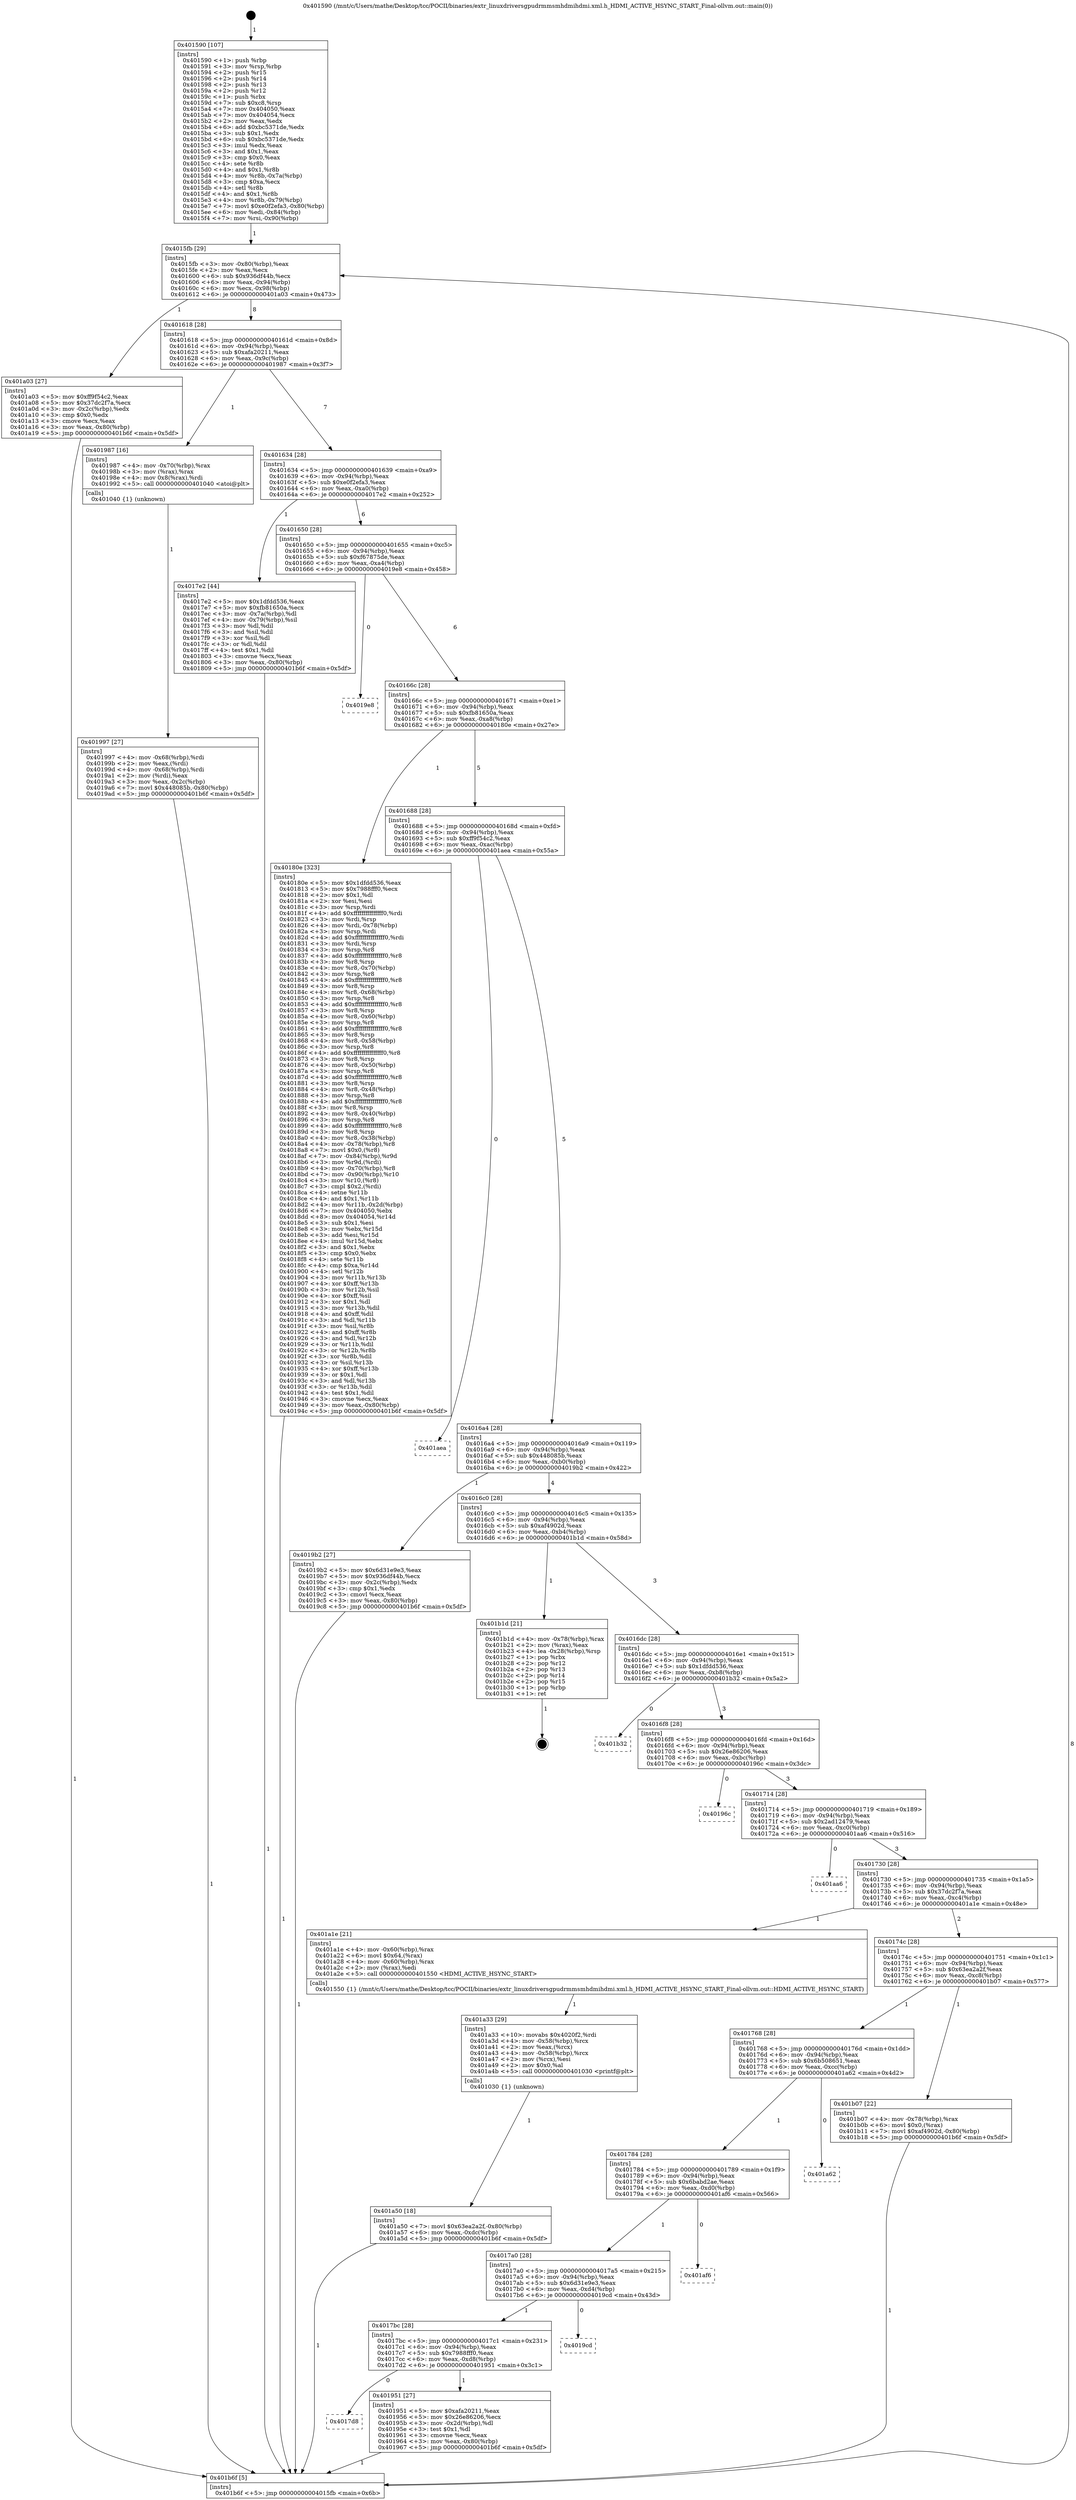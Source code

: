 digraph "0x401590" {
  label = "0x401590 (/mnt/c/Users/mathe/Desktop/tcc/POCII/binaries/extr_linuxdriversgpudrmmsmhdmihdmi.xml.h_HDMI_ACTIVE_HSYNC_START_Final-ollvm.out::main(0))"
  labelloc = "t"
  node[shape=record]

  Entry [label="",width=0.3,height=0.3,shape=circle,fillcolor=black,style=filled]
  "0x4015fb" [label="{
     0x4015fb [29]\l
     | [instrs]\l
     &nbsp;&nbsp;0x4015fb \<+3\>: mov -0x80(%rbp),%eax\l
     &nbsp;&nbsp;0x4015fe \<+2\>: mov %eax,%ecx\l
     &nbsp;&nbsp;0x401600 \<+6\>: sub $0x936df44b,%ecx\l
     &nbsp;&nbsp;0x401606 \<+6\>: mov %eax,-0x94(%rbp)\l
     &nbsp;&nbsp;0x40160c \<+6\>: mov %ecx,-0x98(%rbp)\l
     &nbsp;&nbsp;0x401612 \<+6\>: je 0000000000401a03 \<main+0x473\>\l
  }"]
  "0x401a03" [label="{
     0x401a03 [27]\l
     | [instrs]\l
     &nbsp;&nbsp;0x401a03 \<+5\>: mov $0xff9f54c2,%eax\l
     &nbsp;&nbsp;0x401a08 \<+5\>: mov $0x37dc2f7a,%ecx\l
     &nbsp;&nbsp;0x401a0d \<+3\>: mov -0x2c(%rbp),%edx\l
     &nbsp;&nbsp;0x401a10 \<+3\>: cmp $0x0,%edx\l
     &nbsp;&nbsp;0x401a13 \<+3\>: cmove %ecx,%eax\l
     &nbsp;&nbsp;0x401a16 \<+3\>: mov %eax,-0x80(%rbp)\l
     &nbsp;&nbsp;0x401a19 \<+5\>: jmp 0000000000401b6f \<main+0x5df\>\l
  }"]
  "0x401618" [label="{
     0x401618 [28]\l
     | [instrs]\l
     &nbsp;&nbsp;0x401618 \<+5\>: jmp 000000000040161d \<main+0x8d\>\l
     &nbsp;&nbsp;0x40161d \<+6\>: mov -0x94(%rbp),%eax\l
     &nbsp;&nbsp;0x401623 \<+5\>: sub $0xafa20211,%eax\l
     &nbsp;&nbsp;0x401628 \<+6\>: mov %eax,-0x9c(%rbp)\l
     &nbsp;&nbsp;0x40162e \<+6\>: je 0000000000401987 \<main+0x3f7\>\l
  }"]
  Exit [label="",width=0.3,height=0.3,shape=circle,fillcolor=black,style=filled,peripheries=2]
  "0x401987" [label="{
     0x401987 [16]\l
     | [instrs]\l
     &nbsp;&nbsp;0x401987 \<+4\>: mov -0x70(%rbp),%rax\l
     &nbsp;&nbsp;0x40198b \<+3\>: mov (%rax),%rax\l
     &nbsp;&nbsp;0x40198e \<+4\>: mov 0x8(%rax),%rdi\l
     &nbsp;&nbsp;0x401992 \<+5\>: call 0000000000401040 \<atoi@plt\>\l
     | [calls]\l
     &nbsp;&nbsp;0x401040 \{1\} (unknown)\l
  }"]
  "0x401634" [label="{
     0x401634 [28]\l
     | [instrs]\l
     &nbsp;&nbsp;0x401634 \<+5\>: jmp 0000000000401639 \<main+0xa9\>\l
     &nbsp;&nbsp;0x401639 \<+6\>: mov -0x94(%rbp),%eax\l
     &nbsp;&nbsp;0x40163f \<+5\>: sub $0xe0f2efa3,%eax\l
     &nbsp;&nbsp;0x401644 \<+6\>: mov %eax,-0xa0(%rbp)\l
     &nbsp;&nbsp;0x40164a \<+6\>: je 00000000004017e2 \<main+0x252\>\l
  }"]
  "0x401a50" [label="{
     0x401a50 [18]\l
     | [instrs]\l
     &nbsp;&nbsp;0x401a50 \<+7\>: movl $0x63ea2a2f,-0x80(%rbp)\l
     &nbsp;&nbsp;0x401a57 \<+6\>: mov %eax,-0xdc(%rbp)\l
     &nbsp;&nbsp;0x401a5d \<+5\>: jmp 0000000000401b6f \<main+0x5df\>\l
  }"]
  "0x4017e2" [label="{
     0x4017e2 [44]\l
     | [instrs]\l
     &nbsp;&nbsp;0x4017e2 \<+5\>: mov $0x1dfdd536,%eax\l
     &nbsp;&nbsp;0x4017e7 \<+5\>: mov $0xfb81650a,%ecx\l
     &nbsp;&nbsp;0x4017ec \<+3\>: mov -0x7a(%rbp),%dl\l
     &nbsp;&nbsp;0x4017ef \<+4\>: mov -0x79(%rbp),%sil\l
     &nbsp;&nbsp;0x4017f3 \<+3\>: mov %dl,%dil\l
     &nbsp;&nbsp;0x4017f6 \<+3\>: and %sil,%dil\l
     &nbsp;&nbsp;0x4017f9 \<+3\>: xor %sil,%dl\l
     &nbsp;&nbsp;0x4017fc \<+3\>: or %dl,%dil\l
     &nbsp;&nbsp;0x4017ff \<+4\>: test $0x1,%dil\l
     &nbsp;&nbsp;0x401803 \<+3\>: cmovne %ecx,%eax\l
     &nbsp;&nbsp;0x401806 \<+3\>: mov %eax,-0x80(%rbp)\l
     &nbsp;&nbsp;0x401809 \<+5\>: jmp 0000000000401b6f \<main+0x5df\>\l
  }"]
  "0x401650" [label="{
     0x401650 [28]\l
     | [instrs]\l
     &nbsp;&nbsp;0x401650 \<+5\>: jmp 0000000000401655 \<main+0xc5\>\l
     &nbsp;&nbsp;0x401655 \<+6\>: mov -0x94(%rbp),%eax\l
     &nbsp;&nbsp;0x40165b \<+5\>: sub $0xf67875de,%eax\l
     &nbsp;&nbsp;0x401660 \<+6\>: mov %eax,-0xa4(%rbp)\l
     &nbsp;&nbsp;0x401666 \<+6\>: je 00000000004019e8 \<main+0x458\>\l
  }"]
  "0x401b6f" [label="{
     0x401b6f [5]\l
     | [instrs]\l
     &nbsp;&nbsp;0x401b6f \<+5\>: jmp 00000000004015fb \<main+0x6b\>\l
  }"]
  "0x401590" [label="{
     0x401590 [107]\l
     | [instrs]\l
     &nbsp;&nbsp;0x401590 \<+1\>: push %rbp\l
     &nbsp;&nbsp;0x401591 \<+3\>: mov %rsp,%rbp\l
     &nbsp;&nbsp;0x401594 \<+2\>: push %r15\l
     &nbsp;&nbsp;0x401596 \<+2\>: push %r14\l
     &nbsp;&nbsp;0x401598 \<+2\>: push %r13\l
     &nbsp;&nbsp;0x40159a \<+2\>: push %r12\l
     &nbsp;&nbsp;0x40159c \<+1\>: push %rbx\l
     &nbsp;&nbsp;0x40159d \<+7\>: sub $0xc8,%rsp\l
     &nbsp;&nbsp;0x4015a4 \<+7\>: mov 0x404050,%eax\l
     &nbsp;&nbsp;0x4015ab \<+7\>: mov 0x404054,%ecx\l
     &nbsp;&nbsp;0x4015b2 \<+2\>: mov %eax,%edx\l
     &nbsp;&nbsp;0x4015b4 \<+6\>: add $0xbc5371de,%edx\l
     &nbsp;&nbsp;0x4015ba \<+3\>: sub $0x1,%edx\l
     &nbsp;&nbsp;0x4015bd \<+6\>: sub $0xbc5371de,%edx\l
     &nbsp;&nbsp;0x4015c3 \<+3\>: imul %edx,%eax\l
     &nbsp;&nbsp;0x4015c6 \<+3\>: and $0x1,%eax\l
     &nbsp;&nbsp;0x4015c9 \<+3\>: cmp $0x0,%eax\l
     &nbsp;&nbsp;0x4015cc \<+4\>: sete %r8b\l
     &nbsp;&nbsp;0x4015d0 \<+4\>: and $0x1,%r8b\l
     &nbsp;&nbsp;0x4015d4 \<+4\>: mov %r8b,-0x7a(%rbp)\l
     &nbsp;&nbsp;0x4015d8 \<+3\>: cmp $0xa,%ecx\l
     &nbsp;&nbsp;0x4015db \<+4\>: setl %r8b\l
     &nbsp;&nbsp;0x4015df \<+4\>: and $0x1,%r8b\l
     &nbsp;&nbsp;0x4015e3 \<+4\>: mov %r8b,-0x79(%rbp)\l
     &nbsp;&nbsp;0x4015e7 \<+7\>: movl $0xe0f2efa3,-0x80(%rbp)\l
     &nbsp;&nbsp;0x4015ee \<+6\>: mov %edi,-0x84(%rbp)\l
     &nbsp;&nbsp;0x4015f4 \<+7\>: mov %rsi,-0x90(%rbp)\l
  }"]
  "0x401a33" [label="{
     0x401a33 [29]\l
     | [instrs]\l
     &nbsp;&nbsp;0x401a33 \<+10\>: movabs $0x4020f2,%rdi\l
     &nbsp;&nbsp;0x401a3d \<+4\>: mov -0x58(%rbp),%rcx\l
     &nbsp;&nbsp;0x401a41 \<+2\>: mov %eax,(%rcx)\l
     &nbsp;&nbsp;0x401a43 \<+4\>: mov -0x58(%rbp),%rcx\l
     &nbsp;&nbsp;0x401a47 \<+2\>: mov (%rcx),%esi\l
     &nbsp;&nbsp;0x401a49 \<+2\>: mov $0x0,%al\l
     &nbsp;&nbsp;0x401a4b \<+5\>: call 0000000000401030 \<printf@plt\>\l
     | [calls]\l
     &nbsp;&nbsp;0x401030 \{1\} (unknown)\l
  }"]
  "0x4019e8" [label="{
     0x4019e8\l
  }", style=dashed]
  "0x40166c" [label="{
     0x40166c [28]\l
     | [instrs]\l
     &nbsp;&nbsp;0x40166c \<+5\>: jmp 0000000000401671 \<main+0xe1\>\l
     &nbsp;&nbsp;0x401671 \<+6\>: mov -0x94(%rbp),%eax\l
     &nbsp;&nbsp;0x401677 \<+5\>: sub $0xfb81650a,%eax\l
     &nbsp;&nbsp;0x40167c \<+6\>: mov %eax,-0xa8(%rbp)\l
     &nbsp;&nbsp;0x401682 \<+6\>: je 000000000040180e \<main+0x27e\>\l
  }"]
  "0x401997" [label="{
     0x401997 [27]\l
     | [instrs]\l
     &nbsp;&nbsp;0x401997 \<+4\>: mov -0x68(%rbp),%rdi\l
     &nbsp;&nbsp;0x40199b \<+2\>: mov %eax,(%rdi)\l
     &nbsp;&nbsp;0x40199d \<+4\>: mov -0x68(%rbp),%rdi\l
     &nbsp;&nbsp;0x4019a1 \<+2\>: mov (%rdi),%eax\l
     &nbsp;&nbsp;0x4019a3 \<+3\>: mov %eax,-0x2c(%rbp)\l
     &nbsp;&nbsp;0x4019a6 \<+7\>: movl $0x448085b,-0x80(%rbp)\l
     &nbsp;&nbsp;0x4019ad \<+5\>: jmp 0000000000401b6f \<main+0x5df\>\l
  }"]
  "0x40180e" [label="{
     0x40180e [323]\l
     | [instrs]\l
     &nbsp;&nbsp;0x40180e \<+5\>: mov $0x1dfdd536,%eax\l
     &nbsp;&nbsp;0x401813 \<+5\>: mov $0x7988fff0,%ecx\l
     &nbsp;&nbsp;0x401818 \<+2\>: mov $0x1,%dl\l
     &nbsp;&nbsp;0x40181a \<+2\>: xor %esi,%esi\l
     &nbsp;&nbsp;0x40181c \<+3\>: mov %rsp,%rdi\l
     &nbsp;&nbsp;0x40181f \<+4\>: add $0xfffffffffffffff0,%rdi\l
     &nbsp;&nbsp;0x401823 \<+3\>: mov %rdi,%rsp\l
     &nbsp;&nbsp;0x401826 \<+4\>: mov %rdi,-0x78(%rbp)\l
     &nbsp;&nbsp;0x40182a \<+3\>: mov %rsp,%rdi\l
     &nbsp;&nbsp;0x40182d \<+4\>: add $0xfffffffffffffff0,%rdi\l
     &nbsp;&nbsp;0x401831 \<+3\>: mov %rdi,%rsp\l
     &nbsp;&nbsp;0x401834 \<+3\>: mov %rsp,%r8\l
     &nbsp;&nbsp;0x401837 \<+4\>: add $0xfffffffffffffff0,%r8\l
     &nbsp;&nbsp;0x40183b \<+3\>: mov %r8,%rsp\l
     &nbsp;&nbsp;0x40183e \<+4\>: mov %r8,-0x70(%rbp)\l
     &nbsp;&nbsp;0x401842 \<+3\>: mov %rsp,%r8\l
     &nbsp;&nbsp;0x401845 \<+4\>: add $0xfffffffffffffff0,%r8\l
     &nbsp;&nbsp;0x401849 \<+3\>: mov %r8,%rsp\l
     &nbsp;&nbsp;0x40184c \<+4\>: mov %r8,-0x68(%rbp)\l
     &nbsp;&nbsp;0x401850 \<+3\>: mov %rsp,%r8\l
     &nbsp;&nbsp;0x401853 \<+4\>: add $0xfffffffffffffff0,%r8\l
     &nbsp;&nbsp;0x401857 \<+3\>: mov %r8,%rsp\l
     &nbsp;&nbsp;0x40185a \<+4\>: mov %r8,-0x60(%rbp)\l
     &nbsp;&nbsp;0x40185e \<+3\>: mov %rsp,%r8\l
     &nbsp;&nbsp;0x401861 \<+4\>: add $0xfffffffffffffff0,%r8\l
     &nbsp;&nbsp;0x401865 \<+3\>: mov %r8,%rsp\l
     &nbsp;&nbsp;0x401868 \<+4\>: mov %r8,-0x58(%rbp)\l
     &nbsp;&nbsp;0x40186c \<+3\>: mov %rsp,%r8\l
     &nbsp;&nbsp;0x40186f \<+4\>: add $0xfffffffffffffff0,%r8\l
     &nbsp;&nbsp;0x401873 \<+3\>: mov %r8,%rsp\l
     &nbsp;&nbsp;0x401876 \<+4\>: mov %r8,-0x50(%rbp)\l
     &nbsp;&nbsp;0x40187a \<+3\>: mov %rsp,%r8\l
     &nbsp;&nbsp;0x40187d \<+4\>: add $0xfffffffffffffff0,%r8\l
     &nbsp;&nbsp;0x401881 \<+3\>: mov %r8,%rsp\l
     &nbsp;&nbsp;0x401884 \<+4\>: mov %r8,-0x48(%rbp)\l
     &nbsp;&nbsp;0x401888 \<+3\>: mov %rsp,%r8\l
     &nbsp;&nbsp;0x40188b \<+4\>: add $0xfffffffffffffff0,%r8\l
     &nbsp;&nbsp;0x40188f \<+3\>: mov %r8,%rsp\l
     &nbsp;&nbsp;0x401892 \<+4\>: mov %r8,-0x40(%rbp)\l
     &nbsp;&nbsp;0x401896 \<+3\>: mov %rsp,%r8\l
     &nbsp;&nbsp;0x401899 \<+4\>: add $0xfffffffffffffff0,%r8\l
     &nbsp;&nbsp;0x40189d \<+3\>: mov %r8,%rsp\l
     &nbsp;&nbsp;0x4018a0 \<+4\>: mov %r8,-0x38(%rbp)\l
     &nbsp;&nbsp;0x4018a4 \<+4\>: mov -0x78(%rbp),%r8\l
     &nbsp;&nbsp;0x4018a8 \<+7\>: movl $0x0,(%r8)\l
     &nbsp;&nbsp;0x4018af \<+7\>: mov -0x84(%rbp),%r9d\l
     &nbsp;&nbsp;0x4018b6 \<+3\>: mov %r9d,(%rdi)\l
     &nbsp;&nbsp;0x4018b9 \<+4\>: mov -0x70(%rbp),%r8\l
     &nbsp;&nbsp;0x4018bd \<+7\>: mov -0x90(%rbp),%r10\l
     &nbsp;&nbsp;0x4018c4 \<+3\>: mov %r10,(%r8)\l
     &nbsp;&nbsp;0x4018c7 \<+3\>: cmpl $0x2,(%rdi)\l
     &nbsp;&nbsp;0x4018ca \<+4\>: setne %r11b\l
     &nbsp;&nbsp;0x4018ce \<+4\>: and $0x1,%r11b\l
     &nbsp;&nbsp;0x4018d2 \<+4\>: mov %r11b,-0x2d(%rbp)\l
     &nbsp;&nbsp;0x4018d6 \<+7\>: mov 0x404050,%ebx\l
     &nbsp;&nbsp;0x4018dd \<+8\>: mov 0x404054,%r14d\l
     &nbsp;&nbsp;0x4018e5 \<+3\>: sub $0x1,%esi\l
     &nbsp;&nbsp;0x4018e8 \<+3\>: mov %ebx,%r15d\l
     &nbsp;&nbsp;0x4018eb \<+3\>: add %esi,%r15d\l
     &nbsp;&nbsp;0x4018ee \<+4\>: imul %r15d,%ebx\l
     &nbsp;&nbsp;0x4018f2 \<+3\>: and $0x1,%ebx\l
     &nbsp;&nbsp;0x4018f5 \<+3\>: cmp $0x0,%ebx\l
     &nbsp;&nbsp;0x4018f8 \<+4\>: sete %r11b\l
     &nbsp;&nbsp;0x4018fc \<+4\>: cmp $0xa,%r14d\l
     &nbsp;&nbsp;0x401900 \<+4\>: setl %r12b\l
     &nbsp;&nbsp;0x401904 \<+3\>: mov %r11b,%r13b\l
     &nbsp;&nbsp;0x401907 \<+4\>: xor $0xff,%r13b\l
     &nbsp;&nbsp;0x40190b \<+3\>: mov %r12b,%sil\l
     &nbsp;&nbsp;0x40190e \<+4\>: xor $0xff,%sil\l
     &nbsp;&nbsp;0x401912 \<+3\>: xor $0x1,%dl\l
     &nbsp;&nbsp;0x401915 \<+3\>: mov %r13b,%dil\l
     &nbsp;&nbsp;0x401918 \<+4\>: and $0xff,%dil\l
     &nbsp;&nbsp;0x40191c \<+3\>: and %dl,%r11b\l
     &nbsp;&nbsp;0x40191f \<+3\>: mov %sil,%r8b\l
     &nbsp;&nbsp;0x401922 \<+4\>: and $0xff,%r8b\l
     &nbsp;&nbsp;0x401926 \<+3\>: and %dl,%r12b\l
     &nbsp;&nbsp;0x401929 \<+3\>: or %r11b,%dil\l
     &nbsp;&nbsp;0x40192c \<+3\>: or %r12b,%r8b\l
     &nbsp;&nbsp;0x40192f \<+3\>: xor %r8b,%dil\l
     &nbsp;&nbsp;0x401932 \<+3\>: or %sil,%r13b\l
     &nbsp;&nbsp;0x401935 \<+4\>: xor $0xff,%r13b\l
     &nbsp;&nbsp;0x401939 \<+3\>: or $0x1,%dl\l
     &nbsp;&nbsp;0x40193c \<+3\>: and %dl,%r13b\l
     &nbsp;&nbsp;0x40193f \<+3\>: or %r13b,%dil\l
     &nbsp;&nbsp;0x401942 \<+4\>: test $0x1,%dil\l
     &nbsp;&nbsp;0x401946 \<+3\>: cmovne %ecx,%eax\l
     &nbsp;&nbsp;0x401949 \<+3\>: mov %eax,-0x80(%rbp)\l
     &nbsp;&nbsp;0x40194c \<+5\>: jmp 0000000000401b6f \<main+0x5df\>\l
  }"]
  "0x401688" [label="{
     0x401688 [28]\l
     | [instrs]\l
     &nbsp;&nbsp;0x401688 \<+5\>: jmp 000000000040168d \<main+0xfd\>\l
     &nbsp;&nbsp;0x40168d \<+6\>: mov -0x94(%rbp),%eax\l
     &nbsp;&nbsp;0x401693 \<+5\>: sub $0xff9f54c2,%eax\l
     &nbsp;&nbsp;0x401698 \<+6\>: mov %eax,-0xac(%rbp)\l
     &nbsp;&nbsp;0x40169e \<+6\>: je 0000000000401aea \<main+0x55a\>\l
  }"]
  "0x4017d8" [label="{
     0x4017d8\l
  }", style=dashed]
  "0x401951" [label="{
     0x401951 [27]\l
     | [instrs]\l
     &nbsp;&nbsp;0x401951 \<+5\>: mov $0xafa20211,%eax\l
     &nbsp;&nbsp;0x401956 \<+5\>: mov $0x26e86206,%ecx\l
     &nbsp;&nbsp;0x40195b \<+3\>: mov -0x2d(%rbp),%dl\l
     &nbsp;&nbsp;0x40195e \<+3\>: test $0x1,%dl\l
     &nbsp;&nbsp;0x401961 \<+3\>: cmovne %ecx,%eax\l
     &nbsp;&nbsp;0x401964 \<+3\>: mov %eax,-0x80(%rbp)\l
     &nbsp;&nbsp;0x401967 \<+5\>: jmp 0000000000401b6f \<main+0x5df\>\l
  }"]
  "0x401aea" [label="{
     0x401aea\l
  }", style=dashed]
  "0x4016a4" [label="{
     0x4016a4 [28]\l
     | [instrs]\l
     &nbsp;&nbsp;0x4016a4 \<+5\>: jmp 00000000004016a9 \<main+0x119\>\l
     &nbsp;&nbsp;0x4016a9 \<+6\>: mov -0x94(%rbp),%eax\l
     &nbsp;&nbsp;0x4016af \<+5\>: sub $0x448085b,%eax\l
     &nbsp;&nbsp;0x4016b4 \<+6\>: mov %eax,-0xb0(%rbp)\l
     &nbsp;&nbsp;0x4016ba \<+6\>: je 00000000004019b2 \<main+0x422\>\l
  }"]
  "0x4017bc" [label="{
     0x4017bc [28]\l
     | [instrs]\l
     &nbsp;&nbsp;0x4017bc \<+5\>: jmp 00000000004017c1 \<main+0x231\>\l
     &nbsp;&nbsp;0x4017c1 \<+6\>: mov -0x94(%rbp),%eax\l
     &nbsp;&nbsp;0x4017c7 \<+5\>: sub $0x7988fff0,%eax\l
     &nbsp;&nbsp;0x4017cc \<+6\>: mov %eax,-0xd8(%rbp)\l
     &nbsp;&nbsp;0x4017d2 \<+6\>: je 0000000000401951 \<main+0x3c1\>\l
  }"]
  "0x4019b2" [label="{
     0x4019b2 [27]\l
     | [instrs]\l
     &nbsp;&nbsp;0x4019b2 \<+5\>: mov $0x6d31e9e3,%eax\l
     &nbsp;&nbsp;0x4019b7 \<+5\>: mov $0x936df44b,%ecx\l
     &nbsp;&nbsp;0x4019bc \<+3\>: mov -0x2c(%rbp),%edx\l
     &nbsp;&nbsp;0x4019bf \<+3\>: cmp $0x1,%edx\l
     &nbsp;&nbsp;0x4019c2 \<+3\>: cmovl %ecx,%eax\l
     &nbsp;&nbsp;0x4019c5 \<+3\>: mov %eax,-0x80(%rbp)\l
     &nbsp;&nbsp;0x4019c8 \<+5\>: jmp 0000000000401b6f \<main+0x5df\>\l
  }"]
  "0x4016c0" [label="{
     0x4016c0 [28]\l
     | [instrs]\l
     &nbsp;&nbsp;0x4016c0 \<+5\>: jmp 00000000004016c5 \<main+0x135\>\l
     &nbsp;&nbsp;0x4016c5 \<+6\>: mov -0x94(%rbp),%eax\l
     &nbsp;&nbsp;0x4016cb \<+5\>: sub $0xaf4902d,%eax\l
     &nbsp;&nbsp;0x4016d0 \<+6\>: mov %eax,-0xb4(%rbp)\l
     &nbsp;&nbsp;0x4016d6 \<+6\>: je 0000000000401b1d \<main+0x58d\>\l
  }"]
  "0x4019cd" [label="{
     0x4019cd\l
  }", style=dashed]
  "0x401b1d" [label="{
     0x401b1d [21]\l
     | [instrs]\l
     &nbsp;&nbsp;0x401b1d \<+4\>: mov -0x78(%rbp),%rax\l
     &nbsp;&nbsp;0x401b21 \<+2\>: mov (%rax),%eax\l
     &nbsp;&nbsp;0x401b23 \<+4\>: lea -0x28(%rbp),%rsp\l
     &nbsp;&nbsp;0x401b27 \<+1\>: pop %rbx\l
     &nbsp;&nbsp;0x401b28 \<+2\>: pop %r12\l
     &nbsp;&nbsp;0x401b2a \<+2\>: pop %r13\l
     &nbsp;&nbsp;0x401b2c \<+2\>: pop %r14\l
     &nbsp;&nbsp;0x401b2e \<+2\>: pop %r15\l
     &nbsp;&nbsp;0x401b30 \<+1\>: pop %rbp\l
     &nbsp;&nbsp;0x401b31 \<+1\>: ret\l
  }"]
  "0x4016dc" [label="{
     0x4016dc [28]\l
     | [instrs]\l
     &nbsp;&nbsp;0x4016dc \<+5\>: jmp 00000000004016e1 \<main+0x151\>\l
     &nbsp;&nbsp;0x4016e1 \<+6\>: mov -0x94(%rbp),%eax\l
     &nbsp;&nbsp;0x4016e7 \<+5\>: sub $0x1dfdd536,%eax\l
     &nbsp;&nbsp;0x4016ec \<+6\>: mov %eax,-0xb8(%rbp)\l
     &nbsp;&nbsp;0x4016f2 \<+6\>: je 0000000000401b32 \<main+0x5a2\>\l
  }"]
  "0x4017a0" [label="{
     0x4017a0 [28]\l
     | [instrs]\l
     &nbsp;&nbsp;0x4017a0 \<+5\>: jmp 00000000004017a5 \<main+0x215\>\l
     &nbsp;&nbsp;0x4017a5 \<+6\>: mov -0x94(%rbp),%eax\l
     &nbsp;&nbsp;0x4017ab \<+5\>: sub $0x6d31e9e3,%eax\l
     &nbsp;&nbsp;0x4017b0 \<+6\>: mov %eax,-0xd4(%rbp)\l
     &nbsp;&nbsp;0x4017b6 \<+6\>: je 00000000004019cd \<main+0x43d\>\l
  }"]
  "0x401b32" [label="{
     0x401b32\l
  }", style=dashed]
  "0x4016f8" [label="{
     0x4016f8 [28]\l
     | [instrs]\l
     &nbsp;&nbsp;0x4016f8 \<+5\>: jmp 00000000004016fd \<main+0x16d\>\l
     &nbsp;&nbsp;0x4016fd \<+6\>: mov -0x94(%rbp),%eax\l
     &nbsp;&nbsp;0x401703 \<+5\>: sub $0x26e86206,%eax\l
     &nbsp;&nbsp;0x401708 \<+6\>: mov %eax,-0xbc(%rbp)\l
     &nbsp;&nbsp;0x40170e \<+6\>: je 000000000040196c \<main+0x3dc\>\l
  }"]
  "0x401af6" [label="{
     0x401af6\l
  }", style=dashed]
  "0x40196c" [label="{
     0x40196c\l
  }", style=dashed]
  "0x401714" [label="{
     0x401714 [28]\l
     | [instrs]\l
     &nbsp;&nbsp;0x401714 \<+5\>: jmp 0000000000401719 \<main+0x189\>\l
     &nbsp;&nbsp;0x401719 \<+6\>: mov -0x94(%rbp),%eax\l
     &nbsp;&nbsp;0x40171f \<+5\>: sub $0x2ad12479,%eax\l
     &nbsp;&nbsp;0x401724 \<+6\>: mov %eax,-0xc0(%rbp)\l
     &nbsp;&nbsp;0x40172a \<+6\>: je 0000000000401aa6 \<main+0x516\>\l
  }"]
  "0x401784" [label="{
     0x401784 [28]\l
     | [instrs]\l
     &nbsp;&nbsp;0x401784 \<+5\>: jmp 0000000000401789 \<main+0x1f9\>\l
     &nbsp;&nbsp;0x401789 \<+6\>: mov -0x94(%rbp),%eax\l
     &nbsp;&nbsp;0x40178f \<+5\>: sub $0x6babd2ae,%eax\l
     &nbsp;&nbsp;0x401794 \<+6\>: mov %eax,-0xd0(%rbp)\l
     &nbsp;&nbsp;0x40179a \<+6\>: je 0000000000401af6 \<main+0x566\>\l
  }"]
  "0x401aa6" [label="{
     0x401aa6\l
  }", style=dashed]
  "0x401730" [label="{
     0x401730 [28]\l
     | [instrs]\l
     &nbsp;&nbsp;0x401730 \<+5\>: jmp 0000000000401735 \<main+0x1a5\>\l
     &nbsp;&nbsp;0x401735 \<+6\>: mov -0x94(%rbp),%eax\l
     &nbsp;&nbsp;0x40173b \<+5\>: sub $0x37dc2f7a,%eax\l
     &nbsp;&nbsp;0x401740 \<+6\>: mov %eax,-0xc4(%rbp)\l
     &nbsp;&nbsp;0x401746 \<+6\>: je 0000000000401a1e \<main+0x48e\>\l
  }"]
  "0x401a62" [label="{
     0x401a62\l
  }", style=dashed]
  "0x401a1e" [label="{
     0x401a1e [21]\l
     | [instrs]\l
     &nbsp;&nbsp;0x401a1e \<+4\>: mov -0x60(%rbp),%rax\l
     &nbsp;&nbsp;0x401a22 \<+6\>: movl $0x64,(%rax)\l
     &nbsp;&nbsp;0x401a28 \<+4\>: mov -0x60(%rbp),%rax\l
     &nbsp;&nbsp;0x401a2c \<+2\>: mov (%rax),%edi\l
     &nbsp;&nbsp;0x401a2e \<+5\>: call 0000000000401550 \<HDMI_ACTIVE_HSYNC_START\>\l
     | [calls]\l
     &nbsp;&nbsp;0x401550 \{1\} (/mnt/c/Users/mathe/Desktop/tcc/POCII/binaries/extr_linuxdriversgpudrmmsmhdmihdmi.xml.h_HDMI_ACTIVE_HSYNC_START_Final-ollvm.out::HDMI_ACTIVE_HSYNC_START)\l
  }"]
  "0x40174c" [label="{
     0x40174c [28]\l
     | [instrs]\l
     &nbsp;&nbsp;0x40174c \<+5\>: jmp 0000000000401751 \<main+0x1c1\>\l
     &nbsp;&nbsp;0x401751 \<+6\>: mov -0x94(%rbp),%eax\l
     &nbsp;&nbsp;0x401757 \<+5\>: sub $0x63ea2a2f,%eax\l
     &nbsp;&nbsp;0x40175c \<+6\>: mov %eax,-0xc8(%rbp)\l
     &nbsp;&nbsp;0x401762 \<+6\>: je 0000000000401b07 \<main+0x577\>\l
  }"]
  "0x401768" [label="{
     0x401768 [28]\l
     | [instrs]\l
     &nbsp;&nbsp;0x401768 \<+5\>: jmp 000000000040176d \<main+0x1dd\>\l
     &nbsp;&nbsp;0x40176d \<+6\>: mov -0x94(%rbp),%eax\l
     &nbsp;&nbsp;0x401773 \<+5\>: sub $0x6b508651,%eax\l
     &nbsp;&nbsp;0x401778 \<+6\>: mov %eax,-0xcc(%rbp)\l
     &nbsp;&nbsp;0x40177e \<+6\>: je 0000000000401a62 \<main+0x4d2\>\l
  }"]
  "0x401b07" [label="{
     0x401b07 [22]\l
     | [instrs]\l
     &nbsp;&nbsp;0x401b07 \<+4\>: mov -0x78(%rbp),%rax\l
     &nbsp;&nbsp;0x401b0b \<+6\>: movl $0x0,(%rax)\l
     &nbsp;&nbsp;0x401b11 \<+7\>: movl $0xaf4902d,-0x80(%rbp)\l
     &nbsp;&nbsp;0x401b18 \<+5\>: jmp 0000000000401b6f \<main+0x5df\>\l
  }"]
  Entry -> "0x401590" [label=" 1"]
  "0x4015fb" -> "0x401a03" [label=" 1"]
  "0x4015fb" -> "0x401618" [label=" 8"]
  "0x401b1d" -> Exit [label=" 1"]
  "0x401618" -> "0x401987" [label=" 1"]
  "0x401618" -> "0x401634" [label=" 7"]
  "0x401b07" -> "0x401b6f" [label=" 1"]
  "0x401634" -> "0x4017e2" [label=" 1"]
  "0x401634" -> "0x401650" [label=" 6"]
  "0x4017e2" -> "0x401b6f" [label=" 1"]
  "0x401590" -> "0x4015fb" [label=" 1"]
  "0x401b6f" -> "0x4015fb" [label=" 8"]
  "0x401a50" -> "0x401b6f" [label=" 1"]
  "0x401650" -> "0x4019e8" [label=" 0"]
  "0x401650" -> "0x40166c" [label=" 6"]
  "0x401a33" -> "0x401a50" [label=" 1"]
  "0x40166c" -> "0x40180e" [label=" 1"]
  "0x40166c" -> "0x401688" [label=" 5"]
  "0x401a1e" -> "0x401a33" [label=" 1"]
  "0x40180e" -> "0x401b6f" [label=" 1"]
  "0x401a03" -> "0x401b6f" [label=" 1"]
  "0x401688" -> "0x401aea" [label=" 0"]
  "0x401688" -> "0x4016a4" [label=" 5"]
  "0x4019b2" -> "0x401b6f" [label=" 1"]
  "0x4016a4" -> "0x4019b2" [label=" 1"]
  "0x4016a4" -> "0x4016c0" [label=" 4"]
  "0x401987" -> "0x401997" [label=" 1"]
  "0x4016c0" -> "0x401b1d" [label=" 1"]
  "0x4016c0" -> "0x4016dc" [label=" 3"]
  "0x401951" -> "0x401b6f" [label=" 1"]
  "0x4016dc" -> "0x401b32" [label=" 0"]
  "0x4016dc" -> "0x4016f8" [label=" 3"]
  "0x4017bc" -> "0x401951" [label=" 1"]
  "0x4016f8" -> "0x40196c" [label=" 0"]
  "0x4016f8" -> "0x401714" [label=" 3"]
  "0x401997" -> "0x401b6f" [label=" 1"]
  "0x401714" -> "0x401aa6" [label=" 0"]
  "0x401714" -> "0x401730" [label=" 3"]
  "0x4017a0" -> "0x4019cd" [label=" 0"]
  "0x401730" -> "0x401a1e" [label=" 1"]
  "0x401730" -> "0x40174c" [label=" 2"]
  "0x4017bc" -> "0x4017d8" [label=" 0"]
  "0x40174c" -> "0x401b07" [label=" 1"]
  "0x40174c" -> "0x401768" [label=" 1"]
  "0x401784" -> "0x4017a0" [label=" 1"]
  "0x401768" -> "0x401a62" [label=" 0"]
  "0x401768" -> "0x401784" [label=" 1"]
  "0x4017a0" -> "0x4017bc" [label=" 1"]
  "0x401784" -> "0x401af6" [label=" 0"]
}
